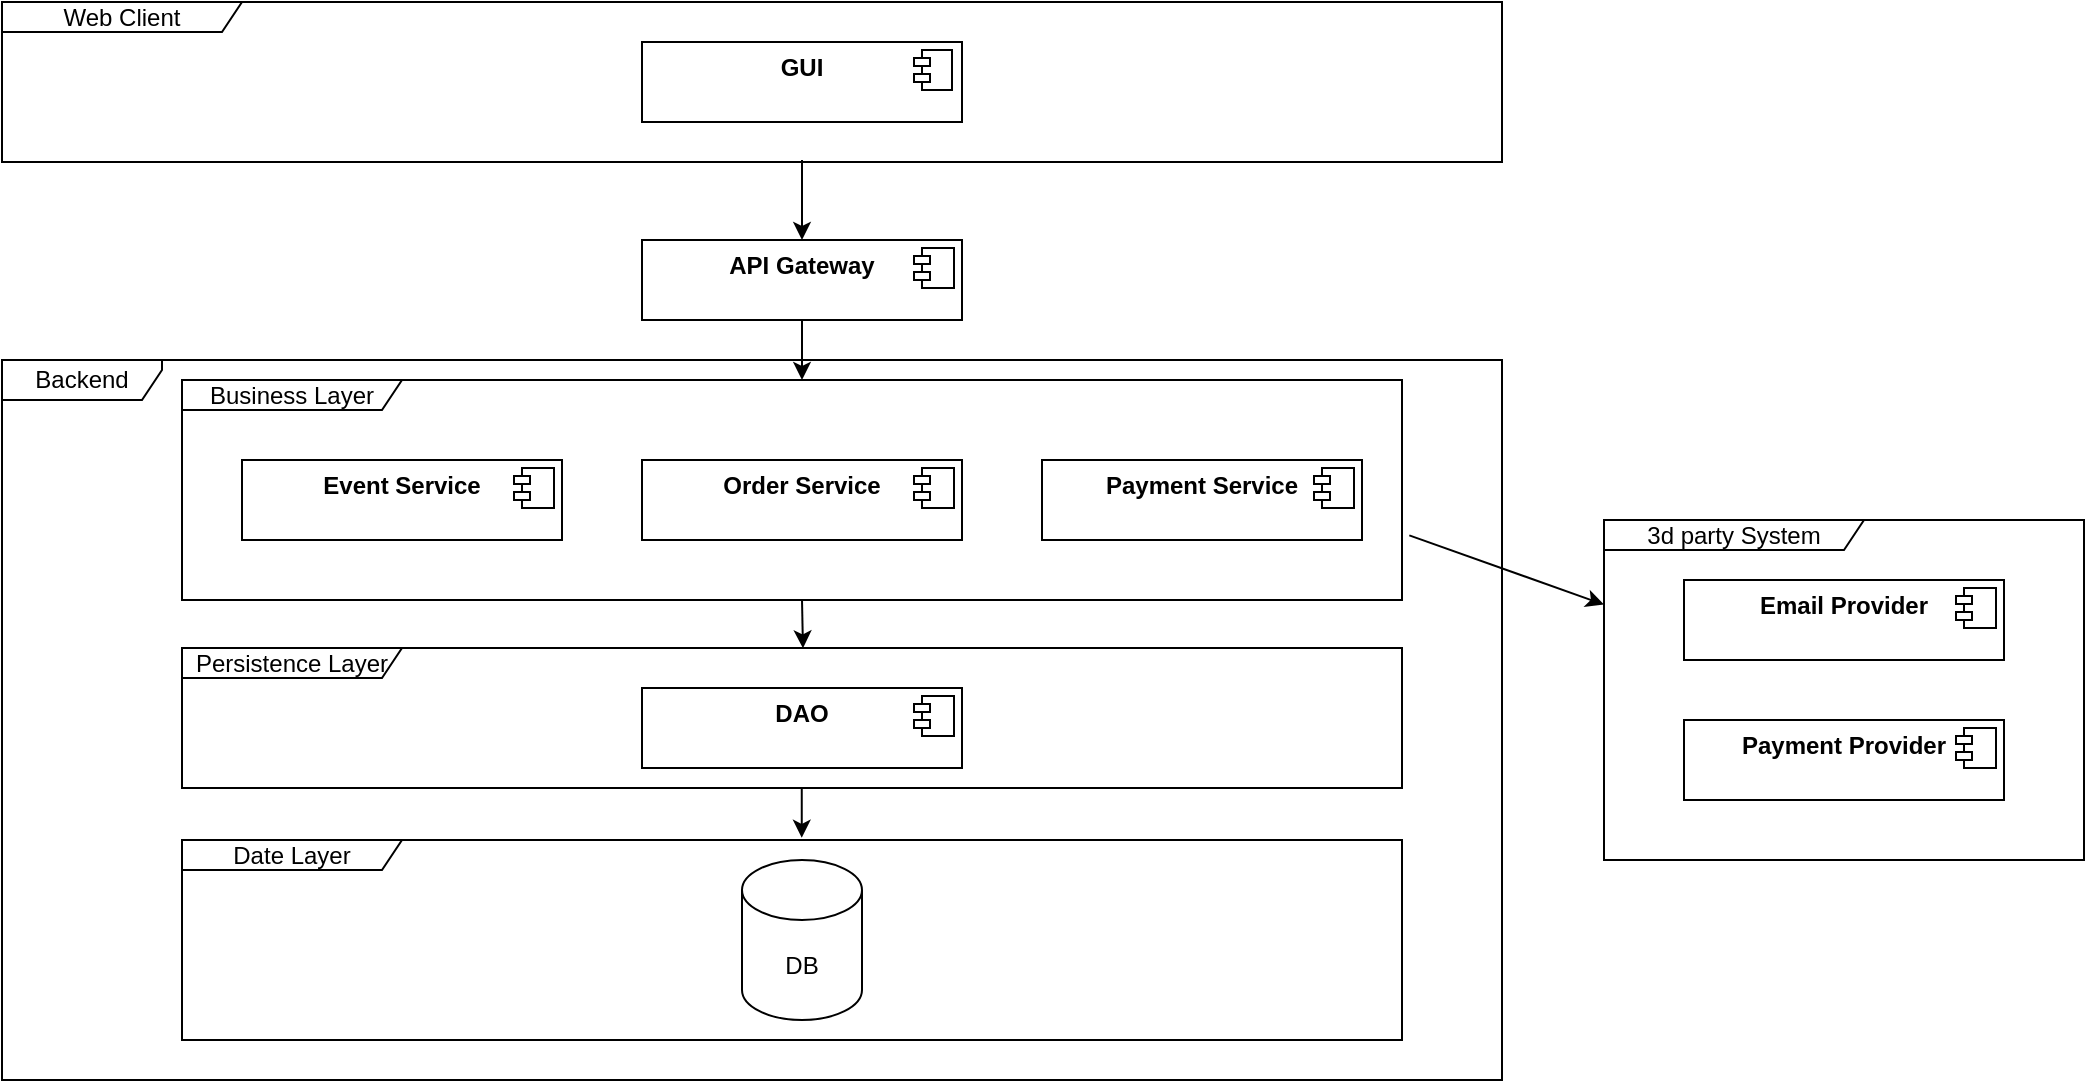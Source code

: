 <mxfile version="24.2.3" type="device">
  <diagram name="Page-1" id="vmO1SZq3GvDBf6I5B0YJ">
    <mxGraphModel dx="1685" dy="672" grid="0" gridSize="10" guides="1" tooltips="1" connect="1" arrows="1" fold="1" page="0" pageScale="1" pageWidth="850" pageHeight="1100" math="0" shadow="0">
      <root>
        <mxCell id="0" />
        <mxCell id="1" parent="0" />
        <mxCell id="uTMmt3K093VphNUtQR2g-18" value="&lt;p style=&quot;margin:0px;margin-top:6px;text-align:center;&quot;&gt;&lt;b&gt;GUI&lt;/b&gt;&lt;/p&gt;" style="align=left;overflow=fill;html=1;dropTarget=0;whiteSpace=wrap;" vertex="1" parent="1">
          <mxGeometry x="280" y="401" width="160" height="40" as="geometry" />
        </mxCell>
        <mxCell id="uTMmt3K093VphNUtQR2g-19" value="" style="shape=component;jettyWidth=8;jettyHeight=4;" vertex="1" parent="uTMmt3K093VphNUtQR2g-18">
          <mxGeometry x="1" width="19" height="20" relative="1" as="geometry">
            <mxPoint x="-24" y="4" as="offset" />
          </mxGeometry>
        </mxCell>
        <mxCell id="uTMmt3K093VphNUtQR2g-21" value="&lt;p style=&quot;margin:0px;margin-top:6px;text-align:center;&quot;&gt;&lt;b data-sider-select-id=&quot;3c6005fa-1749-4ea1-b1d4-b6116583918c&quot;&gt;Event Service&lt;/b&gt;&lt;/p&gt;" style="align=left;overflow=fill;html=1;dropTarget=0;whiteSpace=wrap;" vertex="1" parent="1">
          <mxGeometry x="80" y="610" width="160" height="40" as="geometry" />
        </mxCell>
        <mxCell id="uTMmt3K093VphNUtQR2g-22" value="" style="shape=component;jettyWidth=8;jettyHeight=4;" vertex="1" parent="uTMmt3K093VphNUtQR2g-21">
          <mxGeometry x="1" width="20" height="20" relative="1" as="geometry">
            <mxPoint x="-24" y="4" as="offset" />
          </mxGeometry>
        </mxCell>
        <mxCell id="uTMmt3K093VphNUtQR2g-24" value="&lt;p style=&quot;margin:0px;margin-top:6px;text-align:center;&quot;&gt;&lt;b data-sider-select-id=&quot;3c6005fa-1749-4ea1-b1d4-b6116583918c&quot;&gt;Order Service&lt;/b&gt;&lt;/p&gt;" style="align=left;overflow=fill;html=1;dropTarget=0;whiteSpace=wrap;" vertex="1" parent="1">
          <mxGeometry x="280" y="610" width="160" height="40" as="geometry" />
        </mxCell>
        <mxCell id="uTMmt3K093VphNUtQR2g-25" value="" style="shape=component;jettyWidth=8;jettyHeight=4;" vertex="1" parent="uTMmt3K093VphNUtQR2g-24">
          <mxGeometry x="1" width="20" height="20" relative="1" as="geometry">
            <mxPoint x="-24" y="4" as="offset" />
          </mxGeometry>
        </mxCell>
        <mxCell id="uTMmt3K093VphNUtQR2g-26" value="&lt;p style=&quot;margin:0px;margin-top:6px;text-align:center;&quot;&gt;&lt;b data-sider-select-id=&quot;3c6005fa-1749-4ea1-b1d4-b6116583918c&quot;&gt;Payment Service&lt;/b&gt;&lt;/p&gt;" style="align=left;overflow=fill;html=1;dropTarget=0;whiteSpace=wrap;" vertex="1" parent="1">
          <mxGeometry x="480" y="610" width="160" height="40" as="geometry" />
        </mxCell>
        <mxCell id="uTMmt3K093VphNUtQR2g-27" value="" style="shape=component;jettyWidth=8;jettyHeight=4;" vertex="1" parent="uTMmt3K093VphNUtQR2g-26">
          <mxGeometry x="1" width="20" height="20" relative="1" as="geometry">
            <mxPoint x="-24" y="4" as="offset" />
          </mxGeometry>
        </mxCell>
        <mxCell id="uTMmt3K093VphNUtQR2g-28" value="&lt;p style=&quot;margin:0px;margin-top:6px;text-align:center;&quot;&gt;&lt;b data-sider-select-id=&quot;3c6005fa-1749-4ea1-b1d4-b6116583918c&quot;&gt;Email Provider&lt;/b&gt;&lt;/p&gt;" style="align=left;overflow=fill;html=1;dropTarget=0;whiteSpace=wrap;" vertex="1" parent="1">
          <mxGeometry x="801" y="670" width="160" height="40" as="geometry" />
        </mxCell>
        <mxCell id="uTMmt3K093VphNUtQR2g-29" value="" style="shape=component;jettyWidth=8;jettyHeight=4;" vertex="1" parent="uTMmt3K093VphNUtQR2g-28">
          <mxGeometry x="1" width="20" height="20" relative="1" as="geometry">
            <mxPoint x="-24" y="4" as="offset" />
          </mxGeometry>
        </mxCell>
        <mxCell id="uTMmt3K093VphNUtQR2g-30" value="&lt;p style=&quot;margin:0px;margin-top:6px;text-align:center;&quot;&gt;&lt;b data-sider-select-id=&quot;3c6005fa-1749-4ea1-b1d4-b6116583918c&quot;&gt;Payment Provider&lt;/b&gt;&lt;/p&gt;" style="align=left;overflow=fill;html=1;dropTarget=0;whiteSpace=wrap;" vertex="1" parent="1">
          <mxGeometry x="801" y="740" width="160" height="40" as="geometry" />
        </mxCell>
        <mxCell id="uTMmt3K093VphNUtQR2g-31" value="" style="shape=component;jettyWidth=8;jettyHeight=4;" vertex="1" parent="uTMmt3K093VphNUtQR2g-30">
          <mxGeometry x="1" width="20" height="20" relative="1" as="geometry">
            <mxPoint x="-24" y="4" as="offset" />
          </mxGeometry>
        </mxCell>
        <mxCell id="uTMmt3K093VphNUtQR2g-32" value="&lt;p style=&quot;margin:0px;margin-top:6px;text-align:center;&quot;&gt;&lt;b data-sider-select-id=&quot;3c6005fa-1749-4ea1-b1d4-b6116583918c&quot;&gt;API Gateway&lt;/b&gt;&lt;/p&gt;" style="align=left;overflow=fill;html=1;dropTarget=0;whiteSpace=wrap;" vertex="1" parent="1">
          <mxGeometry x="280" y="500" width="160" height="40" as="geometry" />
        </mxCell>
        <mxCell id="uTMmt3K093VphNUtQR2g-33" value="" style="shape=component;jettyWidth=8;jettyHeight=4;" vertex="1" parent="uTMmt3K093VphNUtQR2g-32">
          <mxGeometry x="1" width="20" height="20" relative="1" as="geometry">
            <mxPoint x="-24" y="4" as="offset" />
          </mxGeometry>
        </mxCell>
        <mxCell id="uTMmt3K093VphNUtQR2g-34" value="DB" style="shape=cylinder3;whiteSpace=wrap;html=1;boundedLbl=1;backgroundOutline=1;size=15;" vertex="1" parent="1">
          <mxGeometry x="330" y="810" width="60" height="80" as="geometry" />
        </mxCell>
        <mxCell id="uTMmt3K093VphNUtQR2g-35" value="&lt;p style=&quot;margin:0px;margin-top:6px;text-align:center;&quot;&gt;&lt;b data-sider-select-id=&quot;3c6005fa-1749-4ea1-b1d4-b6116583918c&quot;&gt;DAO&lt;/b&gt;&lt;/p&gt;" style="align=left;overflow=fill;html=1;dropTarget=0;whiteSpace=wrap;" vertex="1" parent="1">
          <mxGeometry x="280" y="724" width="160" height="40" as="geometry" />
        </mxCell>
        <mxCell id="uTMmt3K093VphNUtQR2g-36" value="" style="shape=component;jettyWidth=8;jettyHeight=4;" vertex="1" parent="uTMmt3K093VphNUtQR2g-35">
          <mxGeometry x="1" width="20" height="20" relative="1" as="geometry">
            <mxPoint x="-24" y="4" as="offset" />
          </mxGeometry>
        </mxCell>
        <mxCell id="uTMmt3K093VphNUtQR2g-37" value="Web Client" style="shape=umlFrame;whiteSpace=wrap;html=1;pointerEvents=0;width=120;height=15;" vertex="1" parent="1">
          <mxGeometry x="-40" y="381" width="750" height="80" as="geometry" />
        </mxCell>
        <mxCell id="uTMmt3K093VphNUtQR2g-38" value="Business Layer" style="shape=umlFrame;whiteSpace=wrap;html=1;pointerEvents=0;width=110;height=15;" vertex="1" parent="1">
          <mxGeometry x="50" y="570" width="610" height="110" as="geometry" />
        </mxCell>
        <mxCell id="uTMmt3K093VphNUtQR2g-40" value="Persistence Layer" style="shape=umlFrame;whiteSpace=wrap;html=1;pointerEvents=0;width=110;height=15;" vertex="1" parent="1">
          <mxGeometry x="50" y="704" width="610" height="70" as="geometry" />
        </mxCell>
        <mxCell id="uTMmt3K093VphNUtQR2g-41" value="3d party System" style="shape=umlFrame;whiteSpace=wrap;html=1;pointerEvents=0;width=130;height=15;" vertex="1" parent="1">
          <mxGeometry x="761" y="640" width="240" height="170" as="geometry" />
        </mxCell>
        <mxCell id="uTMmt3K093VphNUtQR2g-42" value="Date Layer" style="shape=umlFrame;whiteSpace=wrap;html=1;pointerEvents=0;width=110;height=15;" vertex="1" parent="1">
          <mxGeometry x="50" y="800" width="610" height="100" as="geometry" />
        </mxCell>
        <mxCell id="uTMmt3K093VphNUtQR2g-43" value="Backend" style="shape=umlFrame;whiteSpace=wrap;html=1;pointerEvents=0;width=80;height=20;" vertex="1" parent="1">
          <mxGeometry x="-40" y="560" width="750" height="360" as="geometry" />
        </mxCell>
        <mxCell id="uTMmt3K093VphNUtQR2g-47" value="" style="endArrow=classic;html=1;rounded=0;entryX=0.5;entryY=0;entryDx=0;entryDy=0;" edge="1" parent="1" target="uTMmt3K093VphNUtQR2g-32">
          <mxGeometry width="50" height="50" relative="1" as="geometry">
            <mxPoint x="360" y="460" as="sourcePoint" />
            <mxPoint x="410" y="410" as="targetPoint" />
          </mxGeometry>
        </mxCell>
        <mxCell id="uTMmt3K093VphNUtQR2g-48" value="" style="endArrow=classic;html=1;rounded=0;exitX=0.5;exitY=1;exitDx=0;exitDy=0;" edge="1" parent="1" source="uTMmt3K093VphNUtQR2g-32">
          <mxGeometry width="50" height="50" relative="1" as="geometry">
            <mxPoint x="400" y="560" as="sourcePoint" />
            <mxPoint x="360" y="570" as="targetPoint" />
          </mxGeometry>
        </mxCell>
        <mxCell id="uTMmt3K093VphNUtQR2g-51" value="" style="endArrow=classic;html=1;rounded=0;entryX=0.509;entryY=0.002;entryDx=0;entryDy=0;entryPerimeter=0;" edge="1" parent="1" target="uTMmt3K093VphNUtQR2g-40">
          <mxGeometry width="50" height="50" relative="1" as="geometry">
            <mxPoint x="360" y="680" as="sourcePoint" />
            <mxPoint x="360" y="700" as="targetPoint" />
          </mxGeometry>
        </mxCell>
        <mxCell id="uTMmt3K093VphNUtQR2g-52" value="" style="endArrow=classic;html=1;rounded=0;entryX=0.508;entryY=-0.011;entryDx=0;entryDy=0;entryPerimeter=0;exitX=0.508;exitY=1.005;exitDx=0;exitDy=0;exitPerimeter=0;" edge="1" parent="1" source="uTMmt3K093VphNUtQR2g-40" target="uTMmt3K093VphNUtQR2g-42">
          <mxGeometry width="50" height="50" relative="1" as="geometry">
            <mxPoint x="360" y="780" as="sourcePoint" />
            <mxPoint x="360" y="790" as="targetPoint" />
          </mxGeometry>
        </mxCell>
        <mxCell id="uTMmt3K093VphNUtQR2g-54" value="" style="endArrow=classic;html=1;rounded=0;exitX=1.006;exitY=0.706;exitDx=0;exitDy=0;exitPerimeter=0;" edge="1" parent="1" source="uTMmt3K093VphNUtQR2g-38" target="uTMmt3K093VphNUtQR2g-41">
          <mxGeometry width="50" height="50" relative="1" as="geometry">
            <mxPoint x="810" y="560" as="sourcePoint" />
            <mxPoint x="540" y="640" as="targetPoint" />
          </mxGeometry>
        </mxCell>
      </root>
    </mxGraphModel>
  </diagram>
</mxfile>
